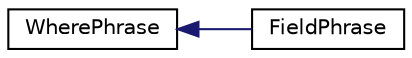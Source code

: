 digraph "Graphical Class Hierarchy"
{
  edge [fontname="Helvetica",fontsize="10",labelfontname="Helvetica",labelfontsize="10"];
  node [fontname="Helvetica",fontsize="10",shape=record];
  rankdir="LR";
  Node1 [label="WherePhrase",height=0.2,width=0.4,color="black", fillcolor="white", style="filled",URL="$class_where_phrase.html"];
  Node1 -> Node2 [dir="back",color="midnightblue",fontsize="10",style="solid",fontname="Helvetica"];
  Node2 [label="FieldPhrase",height=0.2,width=0.4,color="black", fillcolor="white", style="filled",URL="$class_field_phrase.html"];
}
